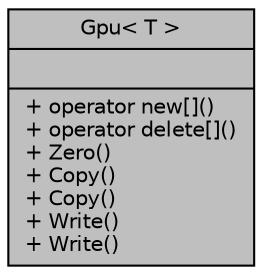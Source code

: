 digraph "Gpu&lt; T &gt;"
{
 // INTERACTIVE_SVG=YES
  bgcolor="transparent";
  edge [fontname="Helvetica",fontsize="10",labelfontname="Helvetica",labelfontsize="10"];
  node [fontname="Helvetica",fontsize="10",shape=record];
  Node15 [label="{Gpu\< T \>\n||+ operator new[]()\l+ operator delete[]()\l+ Zero()\l+ Copy()\l+ Copy()\l+ Write()\l+ Write()\l}",height=0.2,width=0.4,color="black", fillcolor="grey75", style="filled", fontcolor="black"];
}
